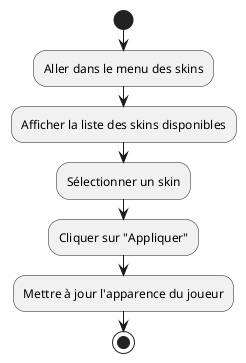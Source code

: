 @startuml
start
:Aller dans le menu des skins;
:Afficher la liste des skins disponibles;
:Sélectionner un skin;
:Cliquer sur "Appliquer";
:Mettre à jour l'apparence du joueur;
stop
@enduml
